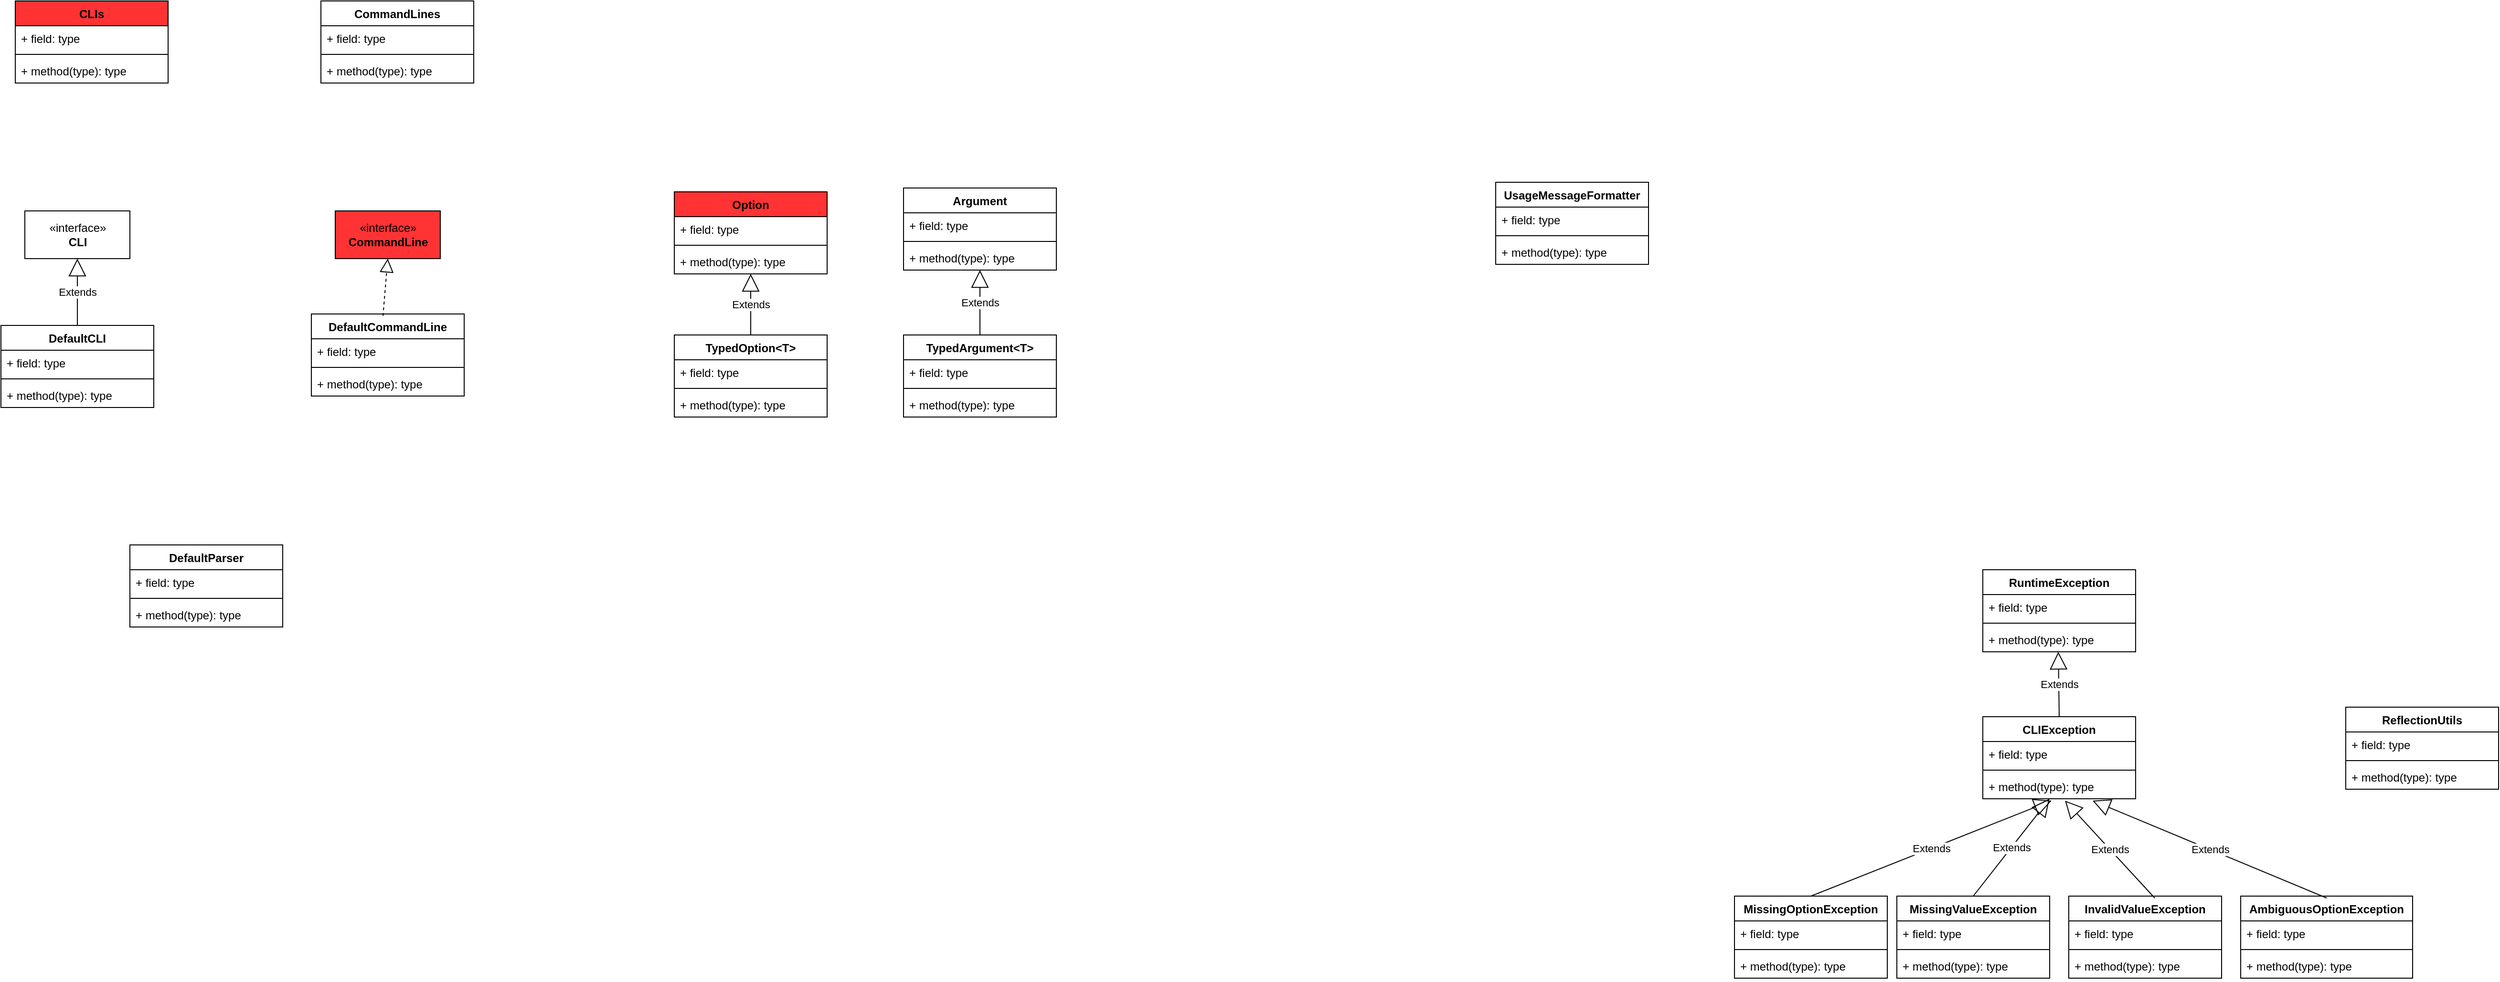 <mxfile version="13.9.8" type="device" pages="3"><diagram id="QbP-6TuzUSQkgMNv9xkP" name="cli"><mxGraphModel dx="1186" dy="592" grid="1" gridSize="10" guides="1" tooltips="1" connect="1" arrows="1" fold="1" page="1" pageScale="1" pageWidth="33000" pageHeight="46810" math="0" shadow="0"><root><mxCell id="0"/><mxCell id="1" parent="0"/><mxCell id="k7VLW4rx9YT8nXtQYK7c-1" value="«interface»&lt;br&gt;&lt;b&gt;CLI&lt;/b&gt;" style="html=1;" parent="1" vertex="1"><mxGeometry x="450" y="270" width="110" height="50" as="geometry"/></mxCell><mxCell id="k7VLW4rx9YT8nXtQYK7c-2" value="DefaultCLI" style="swimlane;fontStyle=1;align=center;verticalAlign=top;childLayout=stackLayout;horizontal=1;startSize=26;horizontalStack=0;resizeParent=1;resizeParentMax=0;resizeLast=0;collapsible=1;marginBottom=0;" parent="1" vertex="1"><mxGeometry x="425" y="390" width="160" height="86" as="geometry"/></mxCell><mxCell id="k7VLW4rx9YT8nXtQYK7c-3" value="+ field: type" style="text;strokeColor=none;fillColor=none;align=left;verticalAlign=top;spacingLeft=4;spacingRight=4;overflow=hidden;rotatable=0;points=[[0,0.5],[1,0.5]];portConstraint=eastwest;" parent="k7VLW4rx9YT8nXtQYK7c-2" vertex="1"><mxGeometry y="26" width="160" height="26" as="geometry"/></mxCell><mxCell id="k7VLW4rx9YT8nXtQYK7c-4" value="" style="line;strokeWidth=1;fillColor=none;align=left;verticalAlign=middle;spacingTop=-1;spacingLeft=3;spacingRight=3;rotatable=0;labelPosition=right;points=[];portConstraint=eastwest;" parent="k7VLW4rx9YT8nXtQYK7c-2" vertex="1"><mxGeometry y="52" width="160" height="8" as="geometry"/></mxCell><mxCell id="k7VLW4rx9YT8nXtQYK7c-5" value="+ method(type): type" style="text;strokeColor=none;fillColor=none;align=left;verticalAlign=top;spacingLeft=4;spacingRight=4;overflow=hidden;rotatable=0;points=[[0,0.5],[1,0.5]];portConstraint=eastwest;" parent="k7VLW4rx9YT8nXtQYK7c-2" vertex="1"><mxGeometry y="60" width="160" height="26" as="geometry"/></mxCell><mxCell id="k7VLW4rx9YT8nXtQYK7c-6" value="Extends" style="endArrow=block;endSize=16;endFill=0;html=1;entryX=0.5;entryY=1;entryDx=0;entryDy=0;exitX=0.5;exitY=0;exitDx=0;exitDy=0;" parent="1" source="k7VLW4rx9YT8nXtQYK7c-2" target="k7VLW4rx9YT8nXtQYK7c-1" edge="1"><mxGeometry width="160" relative="1" as="geometry"><mxPoint x="500" y="380" as="sourcePoint"/><mxPoint x="660" y="380" as="targetPoint"/></mxGeometry></mxCell><mxCell id="k7VLW4rx9YT8nXtQYK7c-7" value="Option" style="swimlane;fontStyle=1;align=center;verticalAlign=top;childLayout=stackLayout;horizontal=1;startSize=26;horizontalStack=0;resizeParent=1;resizeParentMax=0;resizeLast=0;collapsible=1;marginBottom=0;fillColor=#FF3333;" parent="1" vertex="1"><mxGeometry x="1130" y="250" width="160" height="86" as="geometry"/></mxCell><mxCell id="k7VLW4rx9YT8nXtQYK7c-8" value="+ field: type" style="text;strokeColor=none;fillColor=none;align=left;verticalAlign=top;spacingLeft=4;spacingRight=4;overflow=hidden;rotatable=0;points=[[0,0.5],[1,0.5]];portConstraint=eastwest;" parent="k7VLW4rx9YT8nXtQYK7c-7" vertex="1"><mxGeometry y="26" width="160" height="26" as="geometry"/></mxCell><mxCell id="k7VLW4rx9YT8nXtQYK7c-9" value="" style="line;strokeWidth=1;fillColor=none;align=left;verticalAlign=middle;spacingTop=-1;spacingLeft=3;spacingRight=3;rotatable=0;labelPosition=right;points=[];portConstraint=eastwest;" parent="k7VLW4rx9YT8nXtQYK7c-7" vertex="1"><mxGeometry y="52" width="160" height="8" as="geometry"/></mxCell><mxCell id="k7VLW4rx9YT8nXtQYK7c-10" value="+ method(type): type" style="text;strokeColor=none;fillColor=none;align=left;verticalAlign=top;spacingLeft=4;spacingRight=4;overflow=hidden;rotatable=0;points=[[0,0.5],[1,0.5]];portConstraint=eastwest;" parent="k7VLW4rx9YT8nXtQYK7c-7" vertex="1"><mxGeometry y="60" width="160" height="26" as="geometry"/></mxCell><mxCell id="k7VLW4rx9YT8nXtQYK7c-11" value="TypedOption&lt;T&gt;" style="swimlane;fontStyle=1;align=center;verticalAlign=top;childLayout=stackLayout;horizontal=1;startSize=26;horizontalStack=0;resizeParent=1;resizeParentMax=0;resizeLast=0;collapsible=1;marginBottom=0;" parent="1" vertex="1"><mxGeometry x="1130" y="400" width="160" height="86" as="geometry"/></mxCell><mxCell id="k7VLW4rx9YT8nXtQYK7c-15" value="Extends" style="endArrow=block;endSize=16;endFill=0;html=1;" parent="k7VLW4rx9YT8nXtQYK7c-11" target="k7VLW4rx9YT8nXtQYK7c-10" edge="1"><mxGeometry width="160" relative="1" as="geometry"><mxPoint x="80" as="sourcePoint"/><mxPoint x="80" y="-80" as="targetPoint"/></mxGeometry></mxCell><mxCell id="k7VLW4rx9YT8nXtQYK7c-12" value="+ field: type" style="text;strokeColor=none;fillColor=none;align=left;verticalAlign=top;spacingLeft=4;spacingRight=4;overflow=hidden;rotatable=0;points=[[0,0.5],[1,0.5]];portConstraint=eastwest;" parent="k7VLW4rx9YT8nXtQYK7c-11" vertex="1"><mxGeometry y="26" width="160" height="26" as="geometry"/></mxCell><mxCell id="k7VLW4rx9YT8nXtQYK7c-13" value="" style="line;strokeWidth=1;fillColor=none;align=left;verticalAlign=middle;spacingTop=-1;spacingLeft=3;spacingRight=3;rotatable=0;labelPosition=right;points=[];portConstraint=eastwest;" parent="k7VLW4rx9YT8nXtQYK7c-11" vertex="1"><mxGeometry y="52" width="160" height="8" as="geometry"/></mxCell><mxCell id="k7VLW4rx9YT8nXtQYK7c-14" value="+ method(type): type" style="text;strokeColor=none;fillColor=none;align=left;verticalAlign=top;spacingLeft=4;spacingRight=4;overflow=hidden;rotatable=0;points=[[0,0.5],[1,0.5]];portConstraint=eastwest;" parent="k7VLW4rx9YT8nXtQYK7c-11" vertex="1"><mxGeometry y="60" width="160" height="26" as="geometry"/></mxCell><mxCell id="k7VLW4rx9YT8nXtQYK7c-16" value="Argument" style="swimlane;fontStyle=1;align=center;verticalAlign=top;childLayout=stackLayout;horizontal=1;startSize=26;horizontalStack=0;resizeParent=1;resizeParentMax=0;resizeLast=0;collapsible=1;marginBottom=0;" parent="1" vertex="1"><mxGeometry x="1370" y="246" width="160" height="86" as="geometry"/></mxCell><mxCell id="k7VLW4rx9YT8nXtQYK7c-17" value="+ field: type" style="text;strokeColor=none;fillColor=none;align=left;verticalAlign=top;spacingLeft=4;spacingRight=4;overflow=hidden;rotatable=0;points=[[0,0.5],[1,0.5]];portConstraint=eastwest;" parent="k7VLW4rx9YT8nXtQYK7c-16" vertex="1"><mxGeometry y="26" width="160" height="26" as="geometry"/></mxCell><mxCell id="k7VLW4rx9YT8nXtQYK7c-18" value="" style="line;strokeWidth=1;fillColor=none;align=left;verticalAlign=middle;spacingTop=-1;spacingLeft=3;spacingRight=3;rotatable=0;labelPosition=right;points=[];portConstraint=eastwest;" parent="k7VLW4rx9YT8nXtQYK7c-16" vertex="1"><mxGeometry y="52" width="160" height="8" as="geometry"/></mxCell><mxCell id="k7VLW4rx9YT8nXtQYK7c-19" value="+ method(type): type" style="text;strokeColor=none;fillColor=none;align=left;verticalAlign=top;spacingLeft=4;spacingRight=4;overflow=hidden;rotatable=0;points=[[0,0.5],[1,0.5]];portConstraint=eastwest;" parent="k7VLW4rx9YT8nXtQYK7c-16" vertex="1"><mxGeometry y="60" width="160" height="26" as="geometry"/></mxCell><mxCell id="k7VLW4rx9YT8nXtQYK7c-20" value="TypedArgument&lt;T&gt;" style="swimlane;fontStyle=1;align=center;verticalAlign=top;childLayout=stackLayout;horizontal=1;startSize=26;horizontalStack=0;resizeParent=1;resizeParentMax=0;resizeLast=0;collapsible=1;marginBottom=0;" parent="1" vertex="1"><mxGeometry x="1370" y="400" width="160" height="86" as="geometry"/></mxCell><mxCell id="k7VLW4rx9YT8nXtQYK7c-21" value="+ field: type" style="text;strokeColor=none;fillColor=none;align=left;verticalAlign=top;spacingLeft=4;spacingRight=4;overflow=hidden;rotatable=0;points=[[0,0.5],[1,0.5]];portConstraint=eastwest;" parent="k7VLW4rx9YT8nXtQYK7c-20" vertex="1"><mxGeometry y="26" width="160" height="26" as="geometry"/></mxCell><mxCell id="k7VLW4rx9YT8nXtQYK7c-22" value="" style="line;strokeWidth=1;fillColor=none;align=left;verticalAlign=middle;spacingTop=-1;spacingLeft=3;spacingRight=3;rotatable=0;labelPosition=right;points=[];portConstraint=eastwest;" parent="k7VLW4rx9YT8nXtQYK7c-20" vertex="1"><mxGeometry y="52" width="160" height="8" as="geometry"/></mxCell><mxCell id="k7VLW4rx9YT8nXtQYK7c-23" value="+ method(type): type" style="text;strokeColor=none;fillColor=none;align=left;verticalAlign=top;spacingLeft=4;spacingRight=4;overflow=hidden;rotatable=0;points=[[0,0.5],[1,0.5]];portConstraint=eastwest;" parent="k7VLW4rx9YT8nXtQYK7c-20" vertex="1"><mxGeometry y="60" width="160" height="26" as="geometry"/></mxCell><mxCell id="k7VLW4rx9YT8nXtQYK7c-24" value="Extends" style="endArrow=block;endSize=16;endFill=0;html=1;exitX=0.5;exitY=0;exitDx=0;exitDy=0;" parent="1" source="k7VLW4rx9YT8nXtQYK7c-20" target="k7VLW4rx9YT8nXtQYK7c-19" edge="1"><mxGeometry width="160" relative="1" as="geometry"><mxPoint x="1450" y="420" as="sourcePoint"/><mxPoint x="1610" y="420" as="targetPoint"/></mxGeometry></mxCell><mxCell id="QRtP03ZW2Zj_1gk1Pa5E-1" value="UsageMessageFormatter" style="swimlane;fontStyle=1;align=center;verticalAlign=top;childLayout=stackLayout;horizontal=1;startSize=26;horizontalStack=0;resizeParent=1;resizeParentMax=0;resizeLast=0;collapsible=1;marginBottom=0;" parent="1" vertex="1"><mxGeometry x="1990" y="240" width="160" height="86" as="geometry"/></mxCell><mxCell id="QRtP03ZW2Zj_1gk1Pa5E-2" value="+ field: type" style="text;strokeColor=none;fillColor=none;align=left;verticalAlign=top;spacingLeft=4;spacingRight=4;overflow=hidden;rotatable=0;points=[[0,0.5],[1,0.5]];portConstraint=eastwest;" parent="QRtP03ZW2Zj_1gk1Pa5E-1" vertex="1"><mxGeometry y="26" width="160" height="26" as="geometry"/></mxCell><mxCell id="QRtP03ZW2Zj_1gk1Pa5E-3" value="" style="line;strokeWidth=1;fillColor=none;align=left;verticalAlign=middle;spacingTop=-1;spacingLeft=3;spacingRight=3;rotatable=0;labelPosition=right;points=[];portConstraint=eastwest;" parent="QRtP03ZW2Zj_1gk1Pa5E-1" vertex="1"><mxGeometry y="52" width="160" height="8" as="geometry"/></mxCell><mxCell id="QRtP03ZW2Zj_1gk1Pa5E-4" value="+ method(type): type" style="text;strokeColor=none;fillColor=none;align=left;verticalAlign=top;spacingLeft=4;spacingRight=4;overflow=hidden;rotatable=0;points=[[0,0.5],[1,0.5]];portConstraint=eastwest;" parent="QRtP03ZW2Zj_1gk1Pa5E-1" vertex="1"><mxGeometry y="60" width="160" height="26" as="geometry"/></mxCell><mxCell id="FptORcVAcEYDnQw0PrZR-1" value="CLIs" style="swimlane;fontStyle=1;align=center;verticalAlign=top;childLayout=stackLayout;horizontal=1;startSize=26;horizontalStack=0;resizeParent=1;resizeParentMax=0;resizeLast=0;collapsible=1;marginBottom=0;fillColor=#FF3333;" parent="1" vertex="1"><mxGeometry x="440" y="50" width="160" height="86" as="geometry"/></mxCell><mxCell id="FptORcVAcEYDnQw0PrZR-2" value="+ field: type" style="text;strokeColor=none;fillColor=none;align=left;verticalAlign=top;spacingLeft=4;spacingRight=4;overflow=hidden;rotatable=0;points=[[0,0.5],[1,0.5]];portConstraint=eastwest;" parent="FptORcVAcEYDnQw0PrZR-1" vertex="1"><mxGeometry y="26" width="160" height="26" as="geometry"/></mxCell><mxCell id="FptORcVAcEYDnQw0PrZR-3" value="" style="line;strokeWidth=1;fillColor=none;align=left;verticalAlign=middle;spacingTop=-1;spacingLeft=3;spacingRight=3;rotatable=0;labelPosition=right;points=[];portConstraint=eastwest;" parent="FptORcVAcEYDnQw0PrZR-1" vertex="1"><mxGeometry y="52" width="160" height="8" as="geometry"/></mxCell><mxCell id="FptORcVAcEYDnQw0PrZR-4" value="+ method(type): type" style="text;strokeColor=none;fillColor=none;align=left;verticalAlign=top;spacingLeft=4;spacingRight=4;overflow=hidden;rotatable=0;points=[[0,0.5],[1,0.5]];portConstraint=eastwest;" parent="FptORcVAcEYDnQw0PrZR-1" vertex="1"><mxGeometry y="60" width="160" height="26" as="geometry"/></mxCell><mxCell id="FptORcVAcEYDnQw0PrZR-5" value="«interface»&lt;br&gt;&lt;b&gt;CommandLine&lt;/b&gt;" style="html=1;fillColor=#FF3333;" parent="1" vertex="1"><mxGeometry x="775" y="270" width="110" height="50" as="geometry"/></mxCell><mxCell id="FptORcVAcEYDnQw0PrZR-6" value="DefaultCommandLine" style="swimlane;fontStyle=1;align=center;verticalAlign=top;childLayout=stackLayout;horizontal=1;startSize=26;horizontalStack=0;resizeParent=1;resizeParentMax=0;resizeLast=0;collapsible=1;marginBottom=0;fillColor=#FFFFFF;" parent="1" vertex="1"><mxGeometry x="750" y="378" width="160" height="86" as="geometry"/></mxCell><mxCell id="FptORcVAcEYDnQw0PrZR-10" value="" style="endArrow=block;dashed=1;endFill=0;endSize=12;html=1;entryX=0.5;entryY=1;entryDx=0;entryDy=0;" parent="FptORcVAcEYDnQw0PrZR-6" target="FptORcVAcEYDnQw0PrZR-5" edge="1"><mxGeometry width="160" relative="1" as="geometry"><mxPoint x="75" y="2" as="sourcePoint"/><mxPoint x="235" y="2" as="targetPoint"/></mxGeometry></mxCell><mxCell id="FptORcVAcEYDnQw0PrZR-7" value="+ field: type" style="text;strokeColor=none;fillColor=none;align=left;verticalAlign=top;spacingLeft=4;spacingRight=4;overflow=hidden;rotatable=0;points=[[0,0.5],[1,0.5]];portConstraint=eastwest;" parent="FptORcVAcEYDnQw0PrZR-6" vertex="1"><mxGeometry y="26" width="160" height="26" as="geometry"/></mxCell><mxCell id="FptORcVAcEYDnQw0PrZR-8" value="" style="line;strokeWidth=1;fillColor=none;align=left;verticalAlign=middle;spacingTop=-1;spacingLeft=3;spacingRight=3;rotatable=0;labelPosition=right;points=[];portConstraint=eastwest;" parent="FptORcVAcEYDnQw0PrZR-6" vertex="1"><mxGeometry y="52" width="160" height="8" as="geometry"/></mxCell><mxCell id="FptORcVAcEYDnQw0PrZR-9" value="+ method(type): type" style="text;strokeColor=none;fillColor=none;align=left;verticalAlign=top;spacingLeft=4;spacingRight=4;overflow=hidden;rotatable=0;points=[[0,0.5],[1,0.5]];portConstraint=eastwest;" parent="FptORcVAcEYDnQw0PrZR-6" vertex="1"><mxGeometry y="60" width="160" height="26" as="geometry"/></mxCell><mxCell id="FptORcVAcEYDnQw0PrZR-11" value="DefaultParser" style="swimlane;fontStyle=1;align=center;verticalAlign=top;childLayout=stackLayout;horizontal=1;startSize=26;horizontalStack=0;resizeParent=1;resizeParentMax=0;resizeLast=0;collapsible=1;marginBottom=0;fillColor=#FFFFFF;" parent="1" vertex="1"><mxGeometry x="560" y="620" width="160" height="86" as="geometry"/></mxCell><mxCell id="FptORcVAcEYDnQw0PrZR-12" value="+ field: type" style="text;strokeColor=none;fillColor=none;align=left;verticalAlign=top;spacingLeft=4;spacingRight=4;overflow=hidden;rotatable=0;points=[[0,0.5],[1,0.5]];portConstraint=eastwest;" parent="FptORcVAcEYDnQw0PrZR-11" vertex="1"><mxGeometry y="26" width="160" height="26" as="geometry"/></mxCell><mxCell id="FptORcVAcEYDnQw0PrZR-13" value="" style="line;strokeWidth=1;fillColor=none;align=left;verticalAlign=middle;spacingTop=-1;spacingLeft=3;spacingRight=3;rotatable=0;labelPosition=right;points=[];portConstraint=eastwest;" parent="FptORcVAcEYDnQw0PrZR-11" vertex="1"><mxGeometry y="52" width="160" height="8" as="geometry"/></mxCell><mxCell id="FptORcVAcEYDnQw0PrZR-14" value="+ method(type): type" style="text;strokeColor=none;fillColor=none;align=left;verticalAlign=top;spacingLeft=4;spacingRight=4;overflow=hidden;rotatable=0;points=[[0,0.5],[1,0.5]];portConstraint=eastwest;" parent="FptORcVAcEYDnQw0PrZR-11" vertex="1"><mxGeometry y="60" width="160" height="26" as="geometry"/></mxCell><mxCell id="FptORcVAcEYDnQw0PrZR-15" value="CommandLines" style="swimlane;fontStyle=1;align=center;verticalAlign=top;childLayout=stackLayout;horizontal=1;startSize=26;horizontalStack=0;resizeParent=1;resizeParentMax=0;resizeLast=0;collapsible=1;marginBottom=0;fillColor=#FFFFFF;" parent="1" vertex="1"><mxGeometry x="760" y="50" width="160" height="86" as="geometry"/></mxCell><mxCell id="FptORcVAcEYDnQw0PrZR-16" value="+ field: type" style="text;strokeColor=none;fillColor=none;align=left;verticalAlign=top;spacingLeft=4;spacingRight=4;overflow=hidden;rotatable=0;points=[[0,0.5],[1,0.5]];portConstraint=eastwest;" parent="FptORcVAcEYDnQw0PrZR-15" vertex="1"><mxGeometry y="26" width="160" height="26" as="geometry"/></mxCell><mxCell id="FptORcVAcEYDnQw0PrZR-17" value="" style="line;strokeWidth=1;fillColor=none;align=left;verticalAlign=middle;spacingTop=-1;spacingLeft=3;spacingRight=3;rotatable=0;labelPosition=right;points=[];portConstraint=eastwest;" parent="FptORcVAcEYDnQw0PrZR-15" vertex="1"><mxGeometry y="52" width="160" height="8" as="geometry"/></mxCell><mxCell id="FptORcVAcEYDnQw0PrZR-18" value="+ method(type): type" style="text;strokeColor=none;fillColor=none;align=left;verticalAlign=top;spacingLeft=4;spacingRight=4;overflow=hidden;rotatable=0;points=[[0,0.5],[1,0.5]];portConstraint=eastwest;" parent="FptORcVAcEYDnQw0PrZR-15" vertex="1"><mxGeometry y="60" width="160" height="26" as="geometry"/></mxCell><mxCell id="mwrHhDTTIgDTvDUQFep3-1" value="CLIException" style="swimlane;fontStyle=1;align=center;verticalAlign=top;childLayout=stackLayout;horizontal=1;startSize=26;horizontalStack=0;resizeParent=1;resizeParentMax=0;resizeLast=0;collapsible=1;marginBottom=0;fillColor=#FFFFFF;" parent="1" vertex="1"><mxGeometry x="2500" y="800" width="160" height="86" as="geometry"/></mxCell><mxCell id="mwrHhDTTIgDTvDUQFep3-9" value="Extends" style="endArrow=block;endSize=16;endFill=0;html=1;entryX=0.494;entryY=1;entryDx=0;entryDy=0;entryPerimeter=0;" parent="mwrHhDTTIgDTvDUQFep3-1" target="mwrHhDTTIgDTvDUQFep3-8" edge="1"><mxGeometry width="160" relative="1" as="geometry"><mxPoint x="80" as="sourcePoint"/><mxPoint x="240" as="targetPoint"/></mxGeometry></mxCell><mxCell id="mwrHhDTTIgDTvDUQFep3-2" value="+ field: type" style="text;strokeColor=none;fillColor=none;align=left;verticalAlign=top;spacingLeft=4;spacingRight=4;overflow=hidden;rotatable=0;points=[[0,0.5],[1,0.5]];portConstraint=eastwest;" parent="mwrHhDTTIgDTvDUQFep3-1" vertex="1"><mxGeometry y="26" width="160" height="26" as="geometry"/></mxCell><mxCell id="mwrHhDTTIgDTvDUQFep3-3" value="" style="line;strokeWidth=1;fillColor=none;align=left;verticalAlign=middle;spacingTop=-1;spacingLeft=3;spacingRight=3;rotatable=0;labelPosition=right;points=[];portConstraint=eastwest;" parent="mwrHhDTTIgDTvDUQFep3-1" vertex="1"><mxGeometry y="52" width="160" height="8" as="geometry"/></mxCell><mxCell id="mwrHhDTTIgDTvDUQFep3-4" value="+ method(type): type" style="text;strokeColor=none;fillColor=none;align=left;verticalAlign=top;spacingLeft=4;spacingRight=4;overflow=hidden;rotatable=0;points=[[0,0.5],[1,0.5]];portConstraint=eastwest;" parent="mwrHhDTTIgDTvDUQFep3-1" vertex="1"><mxGeometry y="60" width="160" height="26" as="geometry"/></mxCell><mxCell id="mwrHhDTTIgDTvDUQFep3-5" value="RuntimeException" style="swimlane;fontStyle=1;align=center;verticalAlign=top;childLayout=stackLayout;horizontal=1;startSize=26;horizontalStack=0;resizeParent=1;resizeParentMax=0;resizeLast=0;collapsible=1;marginBottom=0;fillColor=#FFFFFF;" parent="1" vertex="1"><mxGeometry x="2500" y="646" width="160" height="86" as="geometry"/></mxCell><mxCell id="mwrHhDTTIgDTvDUQFep3-6" value="+ field: type" style="text;strokeColor=none;fillColor=none;align=left;verticalAlign=top;spacingLeft=4;spacingRight=4;overflow=hidden;rotatable=0;points=[[0,0.5],[1,0.5]];portConstraint=eastwest;" parent="mwrHhDTTIgDTvDUQFep3-5" vertex="1"><mxGeometry y="26" width="160" height="26" as="geometry"/></mxCell><mxCell id="mwrHhDTTIgDTvDUQFep3-7" value="" style="line;strokeWidth=1;fillColor=none;align=left;verticalAlign=middle;spacingTop=-1;spacingLeft=3;spacingRight=3;rotatable=0;labelPosition=right;points=[];portConstraint=eastwest;" parent="mwrHhDTTIgDTvDUQFep3-5" vertex="1"><mxGeometry y="52" width="160" height="8" as="geometry"/></mxCell><mxCell id="mwrHhDTTIgDTvDUQFep3-8" value="+ method(type): type" style="text;strokeColor=none;fillColor=none;align=left;verticalAlign=top;spacingLeft=4;spacingRight=4;overflow=hidden;rotatable=0;points=[[0,0.5],[1,0.5]];portConstraint=eastwest;" parent="mwrHhDTTIgDTvDUQFep3-5" vertex="1"><mxGeometry y="60" width="160" height="26" as="geometry"/></mxCell><mxCell id="mwrHhDTTIgDTvDUQFep3-10" value="MissingOptionException" style="swimlane;fontStyle=1;align=center;verticalAlign=top;childLayout=stackLayout;horizontal=1;startSize=26;horizontalStack=0;resizeParent=1;resizeParentMax=0;resizeLast=0;collapsible=1;marginBottom=0;fillColor=#FFFFFF;" parent="1" vertex="1"><mxGeometry x="2240" y="988" width="160" height="86" as="geometry"/></mxCell><mxCell id="mwrHhDTTIgDTvDUQFep3-14" value="Extends" style="endArrow=block;endSize=16;endFill=0;html=1;entryX=0.45;entryY=1.077;entryDx=0;entryDy=0;entryPerimeter=0;" parent="mwrHhDTTIgDTvDUQFep3-10" target="mwrHhDTTIgDTvDUQFep3-4" edge="1"><mxGeometry width="160" relative="1" as="geometry"><mxPoint x="80" as="sourcePoint"/><mxPoint x="240" as="targetPoint"/></mxGeometry></mxCell><mxCell id="mwrHhDTTIgDTvDUQFep3-11" value="+ field: type" style="text;strokeColor=none;fillColor=none;align=left;verticalAlign=top;spacingLeft=4;spacingRight=4;overflow=hidden;rotatable=0;points=[[0,0.5],[1,0.5]];portConstraint=eastwest;" parent="mwrHhDTTIgDTvDUQFep3-10" vertex="1"><mxGeometry y="26" width="160" height="26" as="geometry"/></mxCell><mxCell id="mwrHhDTTIgDTvDUQFep3-12" value="" style="line;strokeWidth=1;fillColor=none;align=left;verticalAlign=middle;spacingTop=-1;spacingLeft=3;spacingRight=3;rotatable=0;labelPosition=right;points=[];portConstraint=eastwest;" parent="mwrHhDTTIgDTvDUQFep3-10" vertex="1"><mxGeometry y="52" width="160" height="8" as="geometry"/></mxCell><mxCell id="mwrHhDTTIgDTvDUQFep3-13" value="+ method(type): type" style="text;strokeColor=none;fillColor=none;align=left;verticalAlign=top;spacingLeft=4;spacingRight=4;overflow=hidden;rotatable=0;points=[[0,0.5],[1,0.5]];portConstraint=eastwest;" parent="mwrHhDTTIgDTvDUQFep3-10" vertex="1"><mxGeometry y="60" width="160" height="26" as="geometry"/></mxCell><mxCell id="mwrHhDTTIgDTvDUQFep3-15" value="MissingValueException" style="swimlane;fontStyle=1;align=center;verticalAlign=top;childLayout=stackLayout;horizontal=1;startSize=26;horizontalStack=0;resizeParent=1;resizeParentMax=0;resizeLast=0;collapsible=1;marginBottom=0;fillColor=#FFFFFF;" parent="1" vertex="1"><mxGeometry x="2410" y="988" width="160" height="86" as="geometry"/></mxCell><mxCell id="mwrHhDTTIgDTvDUQFep3-19" value="Extends" style="endArrow=block;endSize=16;endFill=0;html=1;" parent="mwrHhDTTIgDTvDUQFep3-15" target="mwrHhDTTIgDTvDUQFep3-4" edge="1"><mxGeometry width="160" relative="1" as="geometry"><mxPoint x="80" as="sourcePoint"/><mxPoint x="240" as="targetPoint"/></mxGeometry></mxCell><mxCell id="mwrHhDTTIgDTvDUQFep3-16" value="+ field: type" style="text;strokeColor=none;fillColor=none;align=left;verticalAlign=top;spacingLeft=4;spacingRight=4;overflow=hidden;rotatable=0;points=[[0,0.5],[1,0.5]];portConstraint=eastwest;" parent="mwrHhDTTIgDTvDUQFep3-15" vertex="1"><mxGeometry y="26" width="160" height="26" as="geometry"/></mxCell><mxCell id="mwrHhDTTIgDTvDUQFep3-17" value="" style="line;strokeWidth=1;fillColor=none;align=left;verticalAlign=middle;spacingTop=-1;spacingLeft=3;spacingRight=3;rotatable=0;labelPosition=right;points=[];portConstraint=eastwest;" parent="mwrHhDTTIgDTvDUQFep3-15" vertex="1"><mxGeometry y="52" width="160" height="8" as="geometry"/></mxCell><mxCell id="mwrHhDTTIgDTvDUQFep3-18" value="+ method(type): type" style="text;strokeColor=none;fillColor=none;align=left;verticalAlign=top;spacingLeft=4;spacingRight=4;overflow=hidden;rotatable=0;points=[[0,0.5],[1,0.5]];portConstraint=eastwest;" parent="mwrHhDTTIgDTvDUQFep3-15" vertex="1"><mxGeometry y="60" width="160" height="26" as="geometry"/></mxCell><mxCell id="mwrHhDTTIgDTvDUQFep3-20" value="InvalidValueException" style="swimlane;fontStyle=1;align=center;verticalAlign=top;childLayout=stackLayout;horizontal=1;startSize=26;horizontalStack=0;resizeParent=1;resizeParentMax=0;resizeLast=0;collapsible=1;marginBottom=0;fillColor=#FFFFFF;" parent="1" vertex="1"><mxGeometry x="2590" y="988" width="160" height="86" as="geometry"/></mxCell><mxCell id="mwrHhDTTIgDTvDUQFep3-24" value="Extends" style="endArrow=block;endSize=16;endFill=0;html=1;entryX=0.538;entryY=1.077;entryDx=0;entryDy=0;entryPerimeter=0;" parent="mwrHhDTTIgDTvDUQFep3-20" target="mwrHhDTTIgDTvDUQFep3-4" edge="1"><mxGeometry width="160" relative="1" as="geometry"><mxPoint x="90" y="2" as="sourcePoint"/><mxPoint x="250" y="2" as="targetPoint"/></mxGeometry></mxCell><mxCell id="mwrHhDTTIgDTvDUQFep3-21" value="+ field: type" style="text;strokeColor=none;fillColor=none;align=left;verticalAlign=top;spacingLeft=4;spacingRight=4;overflow=hidden;rotatable=0;points=[[0,0.5],[1,0.5]];portConstraint=eastwest;" parent="mwrHhDTTIgDTvDUQFep3-20" vertex="1"><mxGeometry y="26" width="160" height="26" as="geometry"/></mxCell><mxCell id="mwrHhDTTIgDTvDUQFep3-22" value="" style="line;strokeWidth=1;fillColor=none;align=left;verticalAlign=middle;spacingTop=-1;spacingLeft=3;spacingRight=3;rotatable=0;labelPosition=right;points=[];portConstraint=eastwest;" parent="mwrHhDTTIgDTvDUQFep3-20" vertex="1"><mxGeometry y="52" width="160" height="8" as="geometry"/></mxCell><mxCell id="mwrHhDTTIgDTvDUQFep3-23" value="+ method(type): type" style="text;strokeColor=none;fillColor=none;align=left;verticalAlign=top;spacingLeft=4;spacingRight=4;overflow=hidden;rotatable=0;points=[[0,0.5],[1,0.5]];portConstraint=eastwest;" parent="mwrHhDTTIgDTvDUQFep3-20" vertex="1"><mxGeometry y="60" width="160" height="26" as="geometry"/></mxCell><mxCell id="mwrHhDTTIgDTvDUQFep3-25" value="AmbiguousOptionException" style="swimlane;fontStyle=1;align=center;verticalAlign=top;childLayout=stackLayout;horizontal=1;startSize=26;horizontalStack=0;resizeParent=1;resizeParentMax=0;resizeLast=0;collapsible=1;marginBottom=0;fillColor=#FFFFFF;" parent="1" vertex="1"><mxGeometry x="2770" y="988" width="180" height="86" as="geometry"/></mxCell><mxCell id="mwrHhDTTIgDTvDUQFep3-29" value="Extends" style="endArrow=block;endSize=16;endFill=0;html=1;entryX=0.719;entryY=1.077;entryDx=0;entryDy=0;entryPerimeter=0;" parent="mwrHhDTTIgDTvDUQFep3-25" target="mwrHhDTTIgDTvDUQFep3-4" edge="1"><mxGeometry width="160" relative="1" as="geometry"><mxPoint x="90" y="2" as="sourcePoint"/><mxPoint x="250" y="2" as="targetPoint"/></mxGeometry></mxCell><mxCell id="mwrHhDTTIgDTvDUQFep3-26" value="+ field: type" style="text;strokeColor=none;fillColor=none;align=left;verticalAlign=top;spacingLeft=4;spacingRight=4;overflow=hidden;rotatable=0;points=[[0,0.5],[1,0.5]];portConstraint=eastwest;" parent="mwrHhDTTIgDTvDUQFep3-25" vertex="1"><mxGeometry y="26" width="180" height="26" as="geometry"/></mxCell><mxCell id="mwrHhDTTIgDTvDUQFep3-27" value="" style="line;strokeWidth=1;fillColor=none;align=left;verticalAlign=middle;spacingTop=-1;spacingLeft=3;spacingRight=3;rotatable=0;labelPosition=right;points=[];portConstraint=eastwest;" parent="mwrHhDTTIgDTvDUQFep3-25" vertex="1"><mxGeometry y="52" width="180" height="8" as="geometry"/></mxCell><mxCell id="mwrHhDTTIgDTvDUQFep3-28" value="+ method(type): type" style="text;strokeColor=none;fillColor=none;align=left;verticalAlign=top;spacingLeft=4;spacingRight=4;overflow=hidden;rotatable=0;points=[[0,0.5],[1,0.5]];portConstraint=eastwest;" parent="mwrHhDTTIgDTvDUQFep3-25" vertex="1"><mxGeometry y="60" width="180" height="26" as="geometry"/></mxCell><mxCell id="x8j38ju4AxuN7tygO6-B-1" value="ReflectionUtils" style="swimlane;fontStyle=1;align=center;verticalAlign=top;childLayout=stackLayout;horizontal=1;startSize=26;horizontalStack=0;resizeParent=1;resizeParentMax=0;resizeLast=0;collapsible=1;marginBottom=0;fillColor=#FFFFFF;" parent="1" vertex="1"><mxGeometry x="2880" y="790" width="160" height="86" as="geometry"/></mxCell><mxCell id="x8j38ju4AxuN7tygO6-B-2" value="+ field: type" style="text;strokeColor=none;fillColor=none;align=left;verticalAlign=top;spacingLeft=4;spacingRight=4;overflow=hidden;rotatable=0;points=[[0,0.5],[1,0.5]];portConstraint=eastwest;" parent="x8j38ju4AxuN7tygO6-B-1" vertex="1"><mxGeometry y="26" width="160" height="26" as="geometry"/></mxCell><mxCell id="x8j38ju4AxuN7tygO6-B-3" value="" style="line;strokeWidth=1;fillColor=none;align=left;verticalAlign=middle;spacingTop=-1;spacingLeft=3;spacingRight=3;rotatable=0;labelPosition=right;points=[];portConstraint=eastwest;" parent="x8j38ju4AxuN7tygO6-B-1" vertex="1"><mxGeometry y="52" width="160" height="8" as="geometry"/></mxCell><mxCell id="x8j38ju4AxuN7tygO6-B-4" value="+ method(type): type" style="text;strokeColor=none;fillColor=none;align=left;verticalAlign=top;spacingLeft=4;spacingRight=4;overflow=hidden;rotatable=0;points=[[0,0.5],[1,0.5]];portConstraint=eastwest;" parent="x8j38ju4AxuN7tygO6-B-1" vertex="1"><mxGeometry y="60" width="160" height="26" as="geometry"/></mxCell></root></mxGraphModel></diagram><diagram id="MyIIWIjCXCMuRvTTlhpl" name="annotations"><mxGraphModel dx="1186" dy="592" grid="1" gridSize="10" guides="1" tooltips="1" connect="1" arrows="1" fold="1" page="1" pageScale="1" pageWidth="33000" pageHeight="46810" math="0" shadow="0"><root><mxCell id="THmbETZtAkXZdbEtY5oO-0"/><mxCell id="THmbETZtAkXZdbEtY5oO-1" parent="THmbETZtAkXZdbEtY5oO-0"/><mxCell id="fk79KyiI4dmahgVbDOty-0" value="CLIConfigurator" style="swimlane;fontStyle=1;align=center;verticalAlign=top;childLayout=stackLayout;horizontal=1;startSize=26;horizontalStack=0;resizeParent=1;resizeParentMax=0;resizeLast=0;collapsible=1;marginBottom=0;fillColor=#FF3333;" parent="THmbETZtAkXZdbEtY5oO-1" vertex="1"><mxGeometry x="410" y="200" width="160" height="86" as="geometry"/></mxCell><mxCell id="fk79KyiI4dmahgVbDOty-1" value="+ field: type" style="text;strokeColor=none;fillColor=none;align=left;verticalAlign=top;spacingLeft=4;spacingRight=4;overflow=hidden;rotatable=0;points=[[0,0.5],[1,0.5]];portConstraint=eastwest;" parent="fk79KyiI4dmahgVbDOty-0" vertex="1"><mxGeometry y="26" width="160" height="26" as="geometry"/></mxCell><mxCell id="fk79KyiI4dmahgVbDOty-2" value="" style="line;strokeWidth=1;fillColor=none;align=left;verticalAlign=middle;spacingTop=-1;spacingLeft=3;spacingRight=3;rotatable=0;labelPosition=right;points=[];portConstraint=eastwest;" parent="fk79KyiI4dmahgVbDOty-0" vertex="1"><mxGeometry y="52" width="160" height="8" as="geometry"/></mxCell><mxCell id="fk79KyiI4dmahgVbDOty-3" value="+ method(type): type" style="text;strokeColor=none;fillColor=none;align=left;verticalAlign=top;spacingLeft=4;spacingRight=4;overflow=hidden;rotatable=0;points=[[0,0.5],[1,0.5]];portConstraint=eastwest;" parent="fk79KyiI4dmahgVbDOty-0" vertex="1"><mxGeometry y="60" width="160" height="26" as="geometry"/></mxCell><mxCell id="fk79KyiI4dmahgVbDOty-12" value="«interface»&lt;br&gt;&lt;b&gt;@Description&lt;/b&gt;" style="html=1;fillColor=#FFFFFF;" parent="THmbETZtAkXZdbEtY5oO-1" vertex="1"><mxGeometry x="220" y="530" width="110" height="50" as="geometry"/></mxCell><mxCell id="fk79KyiI4dmahgVbDOty-13" value="«interface»&lt;br&gt;&lt;b&gt;@Summary&lt;/b&gt;" style="html=1;fillColor=#FFFFFF;" parent="THmbETZtAkXZdbEtY5oO-1" vertex="1"><mxGeometry x="220" y="420" width="110" height="50" as="geometry"/></mxCell><mxCell id="fk79KyiI4dmahgVbDOty-14" value="«interface»&lt;br&gt;&lt;b&gt;@Option&lt;/b&gt;" style="html=1;fillColor=#FFFFFF;" parent="THmbETZtAkXZdbEtY5oO-1" vertex="1"><mxGeometry x="410" y="420" width="110" height="50" as="geometry"/></mxCell><mxCell id="fk79KyiI4dmahgVbDOty-15" value="«interface»&lt;br&gt;&lt;b&gt;@Argument&lt;/b&gt;" style="html=1;fillColor=#FFFFFF;" parent="THmbETZtAkXZdbEtY5oO-1" vertex="1"><mxGeometry x="410" y="530" width="110" height="50" as="geometry"/></mxCell><mxCell id="fk79KyiI4dmahgVbDOty-16" value="«interface»&lt;br&gt;&lt;b&gt;@Name&lt;/b&gt;" style="html=1;fillColor=#FFFFFF;" parent="THmbETZtAkXZdbEtY5oO-1" vertex="1"><mxGeometry x="210" y="660" width="110" height="50" as="geometry"/></mxCell><mxCell id="fk79KyiI4dmahgVbDOty-17" value="«interface»&lt;br&gt;&lt;b&gt;@Hidden&lt;/b&gt;" style="html=1;fillColor=#FFFFFF;" parent="THmbETZtAkXZdbEtY5oO-1" vertex="1"><mxGeometry x="410" y="660" width="110" height="50" as="geometry"/></mxCell><mxCell id="fk79KyiI4dmahgVbDOty-22" value="«interface»&lt;br&gt;&lt;b&gt;@ParsedAsList&lt;/b&gt;" style="html=1;fillColor=#FFFFFF;" parent="THmbETZtAkXZdbEtY5oO-1" vertex="1"><mxGeometry x="630" y="420" width="110" height="50" as="geometry"/></mxCell><mxCell id="fk79KyiI4dmahgVbDOty-23" value="«interface»&lt;br&gt;&lt;b&gt;@ConvertedBy&lt;/b&gt;" style="html=1;fillColor=#FFFFFF;" parent="THmbETZtAkXZdbEtY5oO-1" vertex="1"><mxGeometry x="630" y="530" width="110" height="50" as="geometry"/></mxCell><mxCell id="fk79KyiI4dmahgVbDOty-24" value="«interface»&lt;br&gt;&lt;b&gt;@DefaultValue&lt;/b&gt;" style="html=1;fillColor=#FFFFFF;" parent="THmbETZtAkXZdbEtY5oO-1" vertex="1"><mxGeometry x="630" y="650" width="110" height="50" as="geometry"/></mxCell></root></mxGraphModel></diagram><diagram id="4DfHxT5BAUFe9XH1UcXV" name="converters"><mxGraphModel dx="1186" dy="595" grid="1" gridSize="10" guides="1" tooltips="1" connect="1" arrows="1" fold="1" page="1" pageScale="1" pageWidth="33000" pageHeight="46810" math="0" shadow="0"><root><mxCell id="IaRASKhQ8wFJ-qj4Bkvz-0"/><mxCell id="IaRASKhQ8wFJ-qj4Bkvz-1" parent="IaRASKhQ8wFJ-qj4Bkvz-0"/><mxCell id="9v82DMuxblXr0cOYNsjz-0" value="«interface»&lt;br&gt;&lt;b&gt;Converter&amp;lt;T&amp;gt;&lt;/b&gt;" style="html=1;fillColor=#FFFFFF;" vertex="1" parent="IaRASKhQ8wFJ-qj4Bkvz-1"><mxGeometry x="2990" y="810" width="110" height="50" as="geometry"/></mxCell><mxCell id="9v82DMuxblXr0cOYNsjz-1" value="BooleanConverter" style="swimlane;fontStyle=1;align=center;verticalAlign=top;childLayout=stackLayout;horizontal=1;startSize=26;horizontalStack=0;resizeParent=1;resizeParentMax=0;resizeLast=0;collapsible=1;marginBottom=0;fillColor=#FFFFFF;" vertex="1" parent="IaRASKhQ8wFJ-qj4Bkvz-1"><mxGeometry x="2750" y="948" width="160" height="86" as="geometry"/></mxCell><mxCell id="9v82DMuxblXr0cOYNsjz-5" value="" style="endArrow=block;dashed=1;endFill=0;endSize=12;html=1;entryX=0.5;entryY=1;entryDx=0;entryDy=0;" edge="1" parent="9v82DMuxblXr0cOYNsjz-1" target="9v82DMuxblXr0cOYNsjz-0"><mxGeometry width="160" relative="1" as="geometry"><mxPoint x="90" as="sourcePoint"/><mxPoint x="250" as="targetPoint"/></mxGeometry></mxCell><mxCell id="9v82DMuxblXr0cOYNsjz-2" value="+ field: type" style="text;strokeColor=none;fillColor=none;align=left;verticalAlign=top;spacingLeft=4;spacingRight=4;overflow=hidden;rotatable=0;points=[[0,0.5],[1,0.5]];portConstraint=eastwest;" vertex="1" parent="9v82DMuxblXr0cOYNsjz-1"><mxGeometry y="26" width="160" height="26" as="geometry"/></mxCell><mxCell id="9v82DMuxblXr0cOYNsjz-3" value="" style="line;strokeWidth=1;fillColor=none;align=left;verticalAlign=middle;spacingTop=-1;spacingLeft=3;spacingRight=3;rotatable=0;labelPosition=right;points=[];portConstraint=eastwest;" vertex="1" parent="9v82DMuxblXr0cOYNsjz-1"><mxGeometry y="52" width="160" height="8" as="geometry"/></mxCell><mxCell id="9v82DMuxblXr0cOYNsjz-4" value="+ method(type): type" style="text;strokeColor=none;fillColor=none;align=left;verticalAlign=top;spacingLeft=4;spacingRight=4;overflow=hidden;rotatable=0;points=[[0,0.5],[1,0.5]];portConstraint=eastwest;" vertex="1" parent="9v82DMuxblXr0cOYNsjz-1"><mxGeometry y="60" width="160" height="26" as="geometry"/></mxCell><mxCell id="9v82DMuxblXr0cOYNsjz-6" value="CharacterConverter" style="swimlane;fontStyle=1;align=center;verticalAlign=top;childLayout=stackLayout;horizontal=1;startSize=26;horizontalStack=0;resizeParent=1;resizeParentMax=0;resizeLast=0;collapsible=1;marginBottom=0;fillColor=#FFFFFF;" vertex="1" parent="IaRASKhQ8wFJ-qj4Bkvz-1"><mxGeometry x="2920" y="948" width="160" height="86" as="geometry"/></mxCell><mxCell id="9v82DMuxblXr0cOYNsjz-13" value="" style="endArrow=block;dashed=1;endFill=0;endSize=12;html=1;entryX=0.5;entryY=1;entryDx=0;entryDy=0;" edge="1" parent="9v82DMuxblXr0cOYNsjz-6" target="9v82DMuxblXr0cOYNsjz-0"><mxGeometry width="160" relative="1" as="geometry"><mxPoint x="70" y="2" as="sourcePoint"/><mxPoint x="230" y="2" as="targetPoint"/></mxGeometry></mxCell><mxCell id="9v82DMuxblXr0cOYNsjz-7" value="+ field: type" style="text;strokeColor=none;fillColor=none;align=left;verticalAlign=top;spacingLeft=4;spacingRight=4;overflow=hidden;rotatable=0;points=[[0,0.5],[1,0.5]];portConstraint=eastwest;" vertex="1" parent="9v82DMuxblXr0cOYNsjz-6"><mxGeometry y="26" width="160" height="26" as="geometry"/></mxCell><mxCell id="9v82DMuxblXr0cOYNsjz-8" value="" style="line;strokeWidth=1;fillColor=none;align=left;verticalAlign=middle;spacingTop=-1;spacingLeft=3;spacingRight=3;rotatable=0;labelPosition=right;points=[];portConstraint=eastwest;" vertex="1" parent="9v82DMuxblXr0cOYNsjz-6"><mxGeometry y="52" width="160" height="8" as="geometry"/></mxCell><mxCell id="9v82DMuxblXr0cOYNsjz-9" value="+ method(type): type" style="text;strokeColor=none;fillColor=none;align=left;verticalAlign=top;spacingLeft=4;spacingRight=4;overflow=hidden;rotatable=0;points=[[0,0.5],[1,0.5]];portConstraint=eastwest;" vertex="1" parent="9v82DMuxblXr0cOYNsjz-6"><mxGeometry y="60" width="160" height="26" as="geometry"/></mxCell><mxCell id="9v82DMuxblXr0cOYNsjz-14" value="Converters" style="swimlane;fontStyle=1;align=center;verticalAlign=top;childLayout=stackLayout;horizontal=1;startSize=26;horizontalStack=0;resizeParent=1;resizeParentMax=0;resizeLast=0;collapsible=1;marginBottom=0;fillColor=#FF3333;" vertex="1" parent="IaRASKhQ8wFJ-qj4Bkvz-1"><mxGeometry x="2490" y="740" width="160" height="86" as="geometry"/></mxCell><mxCell id="9v82DMuxblXr0cOYNsjz-15" value="+ field: type" style="text;strokeColor=none;fillColor=none;align=left;verticalAlign=top;spacingLeft=4;spacingRight=4;overflow=hidden;rotatable=0;points=[[0,0.5],[1,0.5]];portConstraint=eastwest;" vertex="1" parent="9v82DMuxblXr0cOYNsjz-14"><mxGeometry y="26" width="160" height="26" as="geometry"/></mxCell><mxCell id="9v82DMuxblXr0cOYNsjz-16" value="" style="line;strokeWidth=1;fillColor=none;align=left;verticalAlign=middle;spacingTop=-1;spacingLeft=3;spacingRight=3;rotatable=0;labelPosition=right;points=[];portConstraint=eastwest;" vertex="1" parent="9v82DMuxblXr0cOYNsjz-14"><mxGeometry y="52" width="160" height="8" as="geometry"/></mxCell><mxCell id="9v82DMuxblXr0cOYNsjz-17" value="+ method(type): type" style="text;strokeColor=none;fillColor=none;align=left;verticalAlign=top;spacingLeft=4;spacingRight=4;overflow=hidden;rotatable=0;points=[[0,0.5],[1,0.5]];portConstraint=eastwest;" vertex="1" parent="9v82DMuxblXr0cOYNsjz-14"><mxGeometry y="60" width="160" height="26" as="geometry"/></mxCell><mxCell id="9v82DMuxblXr0cOYNsjz-18" value="ConstructorBasedConverter&lt;T&gt;" style="swimlane;fontStyle=1;align=center;verticalAlign=top;childLayout=stackLayout;horizontal=1;startSize=26;horizontalStack=0;resizeParent=1;resizeParentMax=0;resizeLast=0;collapsible=1;marginBottom=0;fillColor=#FFFFFF;" vertex="1" parent="IaRASKhQ8wFJ-qj4Bkvz-1"><mxGeometry x="3090" y="946" width="200" height="86" as="geometry"/></mxCell><mxCell id="9v82DMuxblXr0cOYNsjz-19" value="+ field: type" style="text;strokeColor=none;fillColor=none;align=left;verticalAlign=top;spacingLeft=4;spacingRight=4;overflow=hidden;rotatable=0;points=[[0,0.5],[1,0.5]];portConstraint=eastwest;" vertex="1" parent="9v82DMuxblXr0cOYNsjz-18"><mxGeometry y="26" width="200" height="26" as="geometry"/></mxCell><mxCell id="9v82DMuxblXr0cOYNsjz-20" value="" style="line;strokeWidth=1;fillColor=none;align=left;verticalAlign=middle;spacingTop=-1;spacingLeft=3;spacingRight=3;rotatable=0;labelPosition=right;points=[];portConstraint=eastwest;" vertex="1" parent="9v82DMuxblXr0cOYNsjz-18"><mxGeometry y="52" width="200" height="8" as="geometry"/></mxCell><mxCell id="9v82DMuxblXr0cOYNsjz-21" value="+ method(type): type" style="text;strokeColor=none;fillColor=none;align=left;verticalAlign=top;spacingLeft=4;spacingRight=4;overflow=hidden;rotatable=0;points=[[0,0.5],[1,0.5]];portConstraint=eastwest;" vertex="1" parent="9v82DMuxblXr0cOYNsjz-18"><mxGeometry y="60" width="200" height="26" as="geometry"/></mxCell><mxCell id="9v82DMuxblXr0cOYNsjz-22" value="" style="endArrow=block;dashed=1;endFill=0;endSize=12;html=1;entryX=0.5;entryY=1;entryDx=0;entryDy=0;exitX=0.5;exitY=0;exitDx=0;exitDy=0;" edge="1" parent="IaRASKhQ8wFJ-qj4Bkvz-1" source="9v82DMuxblXr0cOYNsjz-18" target="9v82DMuxblXr0cOYNsjz-0"><mxGeometry width="160" relative="1" as="geometry"><mxPoint x="3180" y="940" as="sourcePoint"/><mxPoint x="3340" y="940" as="targetPoint"/></mxGeometry></mxCell><mxCell id="9v82DMuxblXr0cOYNsjz-23" value="StringConverter" style="swimlane;fontStyle=1;align=center;verticalAlign=top;childLayout=stackLayout;horizontal=1;startSize=26;horizontalStack=0;resizeParent=1;resizeParentMax=0;resizeLast=0;collapsible=1;marginBottom=0;fillColor=#FFFFFF;" vertex="1" parent="IaRASKhQ8wFJ-qj4Bkvz-1"><mxGeometry x="2750" y="1080" width="160" height="86" as="geometry"/></mxCell><mxCell id="9v82DMuxblXr0cOYNsjz-24" value="+ field: type" style="text;strokeColor=none;fillColor=none;align=left;verticalAlign=top;spacingLeft=4;spacingRight=4;overflow=hidden;rotatable=0;points=[[0,0.5],[1,0.5]];portConstraint=eastwest;" vertex="1" parent="9v82DMuxblXr0cOYNsjz-23"><mxGeometry y="26" width="160" height="26" as="geometry"/></mxCell><mxCell id="9v82DMuxblXr0cOYNsjz-25" value="" style="line;strokeWidth=1;fillColor=none;align=left;verticalAlign=middle;spacingTop=-1;spacingLeft=3;spacingRight=3;rotatable=0;labelPosition=right;points=[];portConstraint=eastwest;" vertex="1" parent="9v82DMuxblXr0cOYNsjz-23"><mxGeometry y="52" width="160" height="8" as="geometry"/></mxCell><mxCell id="9v82DMuxblXr0cOYNsjz-26" value="+ method(type): type" style="text;strokeColor=none;fillColor=none;align=left;verticalAlign=top;spacingLeft=4;spacingRight=4;overflow=hidden;rotatable=0;points=[[0,0.5],[1,0.5]];portConstraint=eastwest;" vertex="1" parent="9v82DMuxblXr0cOYNsjz-23"><mxGeometry y="60" width="160" height="26" as="geometry"/></mxCell><mxCell id="9v82DMuxblXr0cOYNsjz-27" value="ValueOfBasedConverter&lt;T&gt;" style="swimlane;fontStyle=1;align=center;verticalAlign=top;childLayout=stackLayout;horizontal=1;startSize=26;horizontalStack=0;resizeParent=1;resizeParentMax=0;resizeLast=0;collapsible=1;marginBottom=0;fillColor=#FFFFFF;" vertex="1" parent="IaRASKhQ8wFJ-qj4Bkvz-1"><mxGeometry x="2930" y="1078" width="170" height="86" as="geometry"/></mxCell><mxCell id="9v82DMuxblXr0cOYNsjz-28" value="+ field: type" style="text;strokeColor=none;fillColor=none;align=left;verticalAlign=top;spacingLeft=4;spacingRight=4;overflow=hidden;rotatable=0;points=[[0,0.5],[1,0.5]];portConstraint=eastwest;" vertex="1" parent="9v82DMuxblXr0cOYNsjz-27"><mxGeometry y="26" width="170" height="26" as="geometry"/></mxCell><mxCell id="9v82DMuxblXr0cOYNsjz-29" value="" style="line;strokeWidth=1;fillColor=none;align=left;verticalAlign=middle;spacingTop=-1;spacingLeft=3;spacingRight=3;rotatable=0;labelPosition=right;points=[];portConstraint=eastwest;" vertex="1" parent="9v82DMuxblXr0cOYNsjz-27"><mxGeometry y="52" width="170" height="8" as="geometry"/></mxCell><mxCell id="9v82DMuxblXr0cOYNsjz-30" value="+ method(type): type" style="text;strokeColor=none;fillColor=none;align=left;verticalAlign=top;spacingLeft=4;spacingRight=4;overflow=hidden;rotatable=0;points=[[0,0.5],[1,0.5]];portConstraint=eastwest;" vertex="1" parent="9v82DMuxblXr0cOYNsjz-27"><mxGeometry y="60" width="170" height="26" as="geometry"/></mxCell><mxCell id="9v82DMuxblXr0cOYNsjz-31" value="FromStringBasedConverter&lt;T&gt;" style="swimlane;fontStyle=1;align=center;verticalAlign=top;childLayout=stackLayout;horizontal=1;startSize=26;horizontalStack=0;resizeParent=1;resizeParentMax=0;resizeLast=0;collapsible=1;marginBottom=0;fillColor=#FFFFFF;" vertex="1" parent="IaRASKhQ8wFJ-qj4Bkvz-1"><mxGeometry x="3120" y="1078" width="200" height="86" as="geometry"/></mxCell><mxCell id="9v82DMuxblXr0cOYNsjz-32" value="+ field: type" style="text;strokeColor=none;fillColor=none;align=left;verticalAlign=top;spacingLeft=4;spacingRight=4;overflow=hidden;rotatable=0;points=[[0,0.5],[1,0.5]];portConstraint=eastwest;" vertex="1" parent="9v82DMuxblXr0cOYNsjz-31"><mxGeometry y="26" width="200" height="26" as="geometry"/></mxCell><mxCell id="9v82DMuxblXr0cOYNsjz-33" value="" style="line;strokeWidth=1;fillColor=none;align=left;verticalAlign=middle;spacingTop=-1;spacingLeft=3;spacingRight=3;rotatable=0;labelPosition=right;points=[];portConstraint=eastwest;" vertex="1" parent="9v82DMuxblXr0cOYNsjz-31"><mxGeometry y="52" width="200" height="8" as="geometry"/></mxCell><mxCell id="9v82DMuxblXr0cOYNsjz-34" value="+ method(type): type" style="text;strokeColor=none;fillColor=none;align=left;verticalAlign=top;spacingLeft=4;spacingRight=4;overflow=hidden;rotatable=0;points=[[0,0.5],[1,0.5]];portConstraint=eastwest;" vertex="1" parent="9v82DMuxblXr0cOYNsjz-31"><mxGeometry y="60" width="200" height="26" as="geometry"/></mxCell><mxCell id="9v82DMuxblXr0cOYNsjz-35" value="FromBasedConverter&lt;T&gt;" style="swimlane;fontStyle=1;align=center;verticalAlign=top;childLayout=stackLayout;horizontal=1;startSize=26;horizontalStack=0;resizeParent=1;resizeParentMax=0;resizeLast=0;collapsible=1;marginBottom=0;fillColor=#FFFFFF;" vertex="1" parent="IaRASKhQ8wFJ-qj4Bkvz-1"><mxGeometry x="3350" y="1076" width="160" height="86" as="geometry"/></mxCell><mxCell id="9v82DMuxblXr0cOYNsjz-36" value="+ field: type" style="text;strokeColor=none;fillColor=none;align=left;verticalAlign=top;spacingLeft=4;spacingRight=4;overflow=hidden;rotatable=0;points=[[0,0.5],[1,0.5]];portConstraint=eastwest;" vertex="1" parent="9v82DMuxblXr0cOYNsjz-35"><mxGeometry y="26" width="160" height="26" as="geometry"/></mxCell><mxCell id="9v82DMuxblXr0cOYNsjz-37" value="" style="line;strokeWidth=1;fillColor=none;align=left;verticalAlign=middle;spacingTop=-1;spacingLeft=3;spacingRight=3;rotatable=0;labelPosition=right;points=[];portConstraint=eastwest;" vertex="1" parent="9v82DMuxblXr0cOYNsjz-35"><mxGeometry y="52" width="160" height="8" as="geometry"/></mxCell><mxCell id="9v82DMuxblXr0cOYNsjz-38" value="+ method(type): type" style="text;strokeColor=none;fillColor=none;align=left;verticalAlign=top;spacingLeft=4;spacingRight=4;overflow=hidden;rotatable=0;points=[[0,0.5],[1,0.5]];portConstraint=eastwest;" vertex="1" parent="9v82DMuxblXr0cOYNsjz-35"><mxGeometry y="60" width="160" height="26" as="geometry"/></mxCell></root></mxGraphModel></diagram></mxfile>